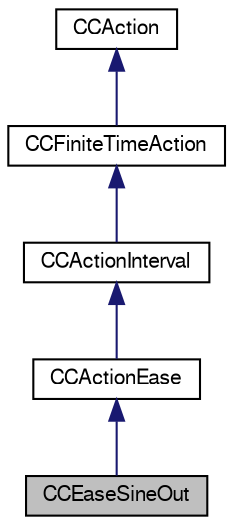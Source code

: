 digraph G
{
  bgcolor="transparent";
  edge [fontname="FreeSans",fontsize="10",labelfontname="FreeSans",labelfontsize="10"];
  node [fontname="FreeSans",fontsize="10",shape=record];
  Node1 [label="CCEaseSineOut",height=0.2,width=0.4,color="black", fillcolor="grey75", style="filled" fontcolor="black"];
  Node2 -> Node1 [dir="back",color="midnightblue",fontsize="10",style="solid",fontname="FreeSans"];
  Node2 [label="CCActionEase",height=0.2,width=0.4,color="black",URL="$interface_c_c_action_ease.html"];
  Node3 -> Node2 [dir="back",color="midnightblue",fontsize="10",style="solid",fontname="FreeSans"];
  Node3 [label="CCActionInterval",height=0.2,width=0.4,color="black",URL="$interface_c_c_action_interval.html"];
  Node4 -> Node3 [dir="back",color="midnightblue",fontsize="10",style="solid",fontname="FreeSans"];
  Node4 [label="CCFiniteTimeAction",height=0.2,width=0.4,color="black",URL="$interface_c_c_finite_time_action.html"];
  Node5 -> Node4 [dir="back",color="midnightblue",fontsize="10",style="solid",fontname="FreeSans"];
  Node5 [label="CCAction",height=0.2,width=0.4,color="black",URL="$interface_c_c_action.html"];
}
